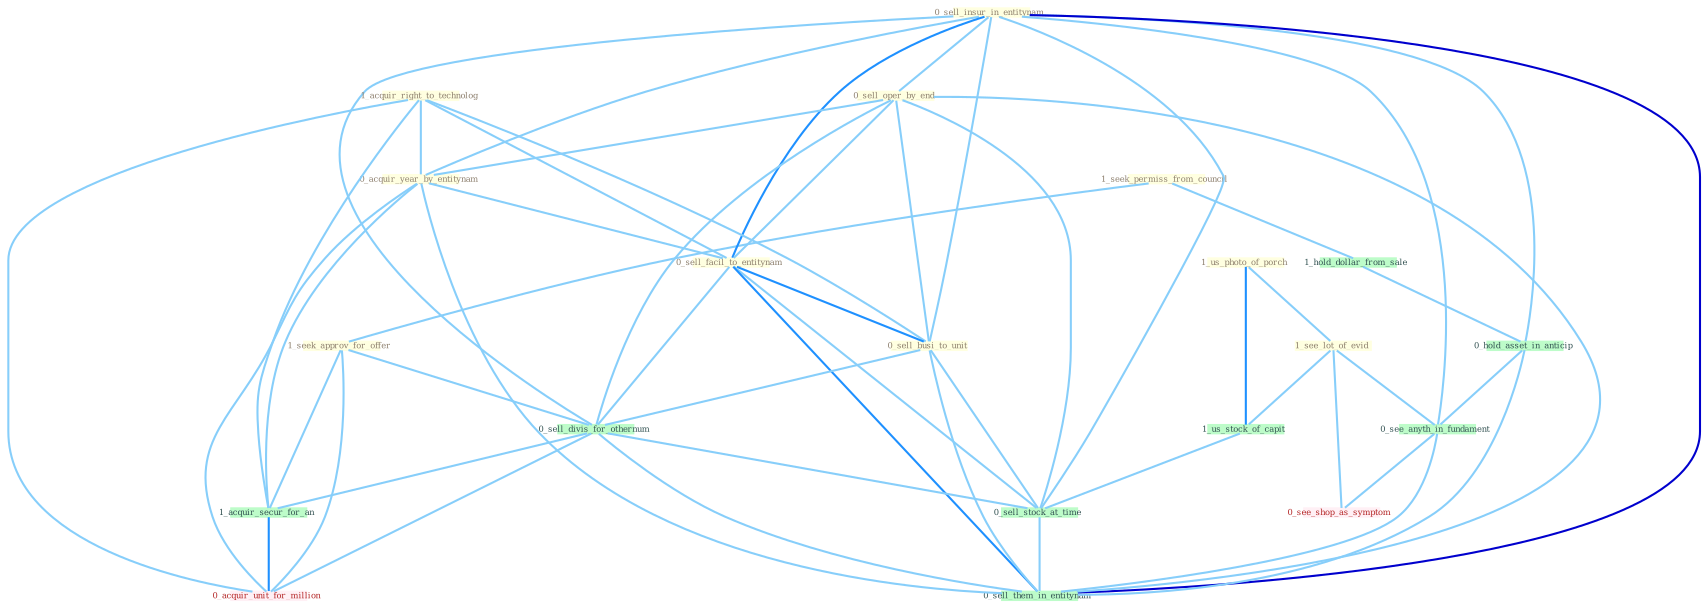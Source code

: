 Graph G{ 
    node
    [shape=polygon,style=filled,width=.5,height=.06,color="#BDFCC9",fixedsize=true,fontsize=4,
    fontcolor="#2f4f4f"];
    {node
    [color="#ffffe0", fontcolor="#8b7d6b"] "1_seek_permiss_from_council " "0_sell_insur_in_entitynam " "0_sell_oper_by_end " "1_acquir_right_to_technolog " "1_us_photo_of_porch " "1_see_lot_of_evid " "1_seek_approv_for_offer " "0_acquir_year_by_entitynam " "0_sell_facil_to_entitynam " "0_sell_busi_to_unit "}
{node [color="#fff0f5", fontcolor="#b22222"] "0_acquir_unit_for_million " "0_see_shop_as_symptom "}
edge [color="#B0E2FF"];

	"1_seek_permiss_from_council " -- "1_seek_approv_for_offer " [w="1", color="#87cefa" ];
	"1_seek_permiss_from_council " -- "1_hold_dollar_from_sale " [w="1", color="#87cefa" ];
	"0_sell_insur_in_entitynam " -- "0_sell_oper_by_end " [w="1", color="#87cefa" ];
	"0_sell_insur_in_entitynam " -- "0_acquir_year_by_entitynam " [w="1", color="#87cefa" ];
	"0_sell_insur_in_entitynam " -- "0_sell_facil_to_entitynam " [w="2", color="#1e90ff" , len=0.8];
	"0_sell_insur_in_entitynam " -- "0_sell_busi_to_unit " [w="1", color="#87cefa" ];
	"0_sell_insur_in_entitynam " -- "0_sell_divis_for_othernum " [w="1", color="#87cefa" ];
	"0_sell_insur_in_entitynam " -- "0_hold_asset_in_anticip " [w="1", color="#87cefa" ];
	"0_sell_insur_in_entitynam " -- "0_sell_stock_at_time " [w="1", color="#87cefa" ];
	"0_sell_insur_in_entitynam " -- "0_see_anyth_in_fundament " [w="1", color="#87cefa" ];
	"0_sell_insur_in_entitynam " -- "0_sell_them_in_entitynam " [w="3", color="#0000cd" , len=0.6];
	"0_sell_oper_by_end " -- "0_acquir_year_by_entitynam " [w="1", color="#87cefa" ];
	"0_sell_oper_by_end " -- "0_sell_facil_to_entitynam " [w="1", color="#87cefa" ];
	"0_sell_oper_by_end " -- "0_sell_busi_to_unit " [w="1", color="#87cefa" ];
	"0_sell_oper_by_end " -- "0_sell_divis_for_othernum " [w="1", color="#87cefa" ];
	"0_sell_oper_by_end " -- "0_sell_stock_at_time " [w="1", color="#87cefa" ];
	"0_sell_oper_by_end " -- "0_sell_them_in_entitynam " [w="1", color="#87cefa" ];
	"1_acquir_right_to_technolog " -- "0_acquir_year_by_entitynam " [w="1", color="#87cefa" ];
	"1_acquir_right_to_technolog " -- "0_sell_facil_to_entitynam " [w="1", color="#87cefa" ];
	"1_acquir_right_to_technolog " -- "0_sell_busi_to_unit " [w="1", color="#87cefa" ];
	"1_acquir_right_to_technolog " -- "1_acquir_secur_for_an " [w="1", color="#87cefa" ];
	"1_acquir_right_to_technolog " -- "0_acquir_unit_for_million " [w="1", color="#87cefa" ];
	"1_us_photo_of_porch " -- "1_see_lot_of_evid " [w="1", color="#87cefa" ];
	"1_us_photo_of_porch " -- "1_us_stock_of_capit " [w="2", color="#1e90ff" , len=0.8];
	"1_see_lot_of_evid " -- "1_us_stock_of_capit " [w="1", color="#87cefa" ];
	"1_see_lot_of_evid " -- "0_see_anyth_in_fundament " [w="1", color="#87cefa" ];
	"1_see_lot_of_evid " -- "0_see_shop_as_symptom " [w="1", color="#87cefa" ];
	"1_seek_approv_for_offer " -- "0_sell_divis_for_othernum " [w="1", color="#87cefa" ];
	"1_seek_approv_for_offer " -- "1_acquir_secur_for_an " [w="1", color="#87cefa" ];
	"1_seek_approv_for_offer " -- "0_acquir_unit_for_million " [w="1", color="#87cefa" ];
	"0_acquir_year_by_entitynam " -- "0_sell_facil_to_entitynam " [w="1", color="#87cefa" ];
	"0_acquir_year_by_entitynam " -- "1_acquir_secur_for_an " [w="1", color="#87cefa" ];
	"0_acquir_year_by_entitynam " -- "0_acquir_unit_for_million " [w="1", color="#87cefa" ];
	"0_acquir_year_by_entitynam " -- "0_sell_them_in_entitynam " [w="1", color="#87cefa" ];
	"0_sell_facil_to_entitynam " -- "0_sell_busi_to_unit " [w="2", color="#1e90ff" , len=0.8];
	"0_sell_facil_to_entitynam " -- "0_sell_divis_for_othernum " [w="1", color="#87cefa" ];
	"0_sell_facil_to_entitynam " -- "0_sell_stock_at_time " [w="1", color="#87cefa" ];
	"0_sell_facil_to_entitynam " -- "0_sell_them_in_entitynam " [w="2", color="#1e90ff" , len=0.8];
	"0_sell_busi_to_unit " -- "0_sell_divis_for_othernum " [w="1", color="#87cefa" ];
	"0_sell_busi_to_unit " -- "0_sell_stock_at_time " [w="1", color="#87cefa" ];
	"0_sell_busi_to_unit " -- "0_sell_them_in_entitynam " [w="1", color="#87cefa" ];
	"0_sell_divis_for_othernum " -- "1_acquir_secur_for_an " [w="1", color="#87cefa" ];
	"0_sell_divis_for_othernum " -- "0_sell_stock_at_time " [w="1", color="#87cefa" ];
	"0_sell_divis_for_othernum " -- "0_acquir_unit_for_million " [w="1", color="#87cefa" ];
	"0_sell_divis_for_othernum " -- "0_sell_them_in_entitynam " [w="1", color="#87cefa" ];
	"1_acquir_secur_for_an " -- "0_acquir_unit_for_million " [w="2", color="#1e90ff" , len=0.8];
	"1_us_stock_of_capit " -- "0_sell_stock_at_time " [w="1", color="#87cefa" ];
	"1_hold_dollar_from_sale " -- "0_hold_asset_in_anticip " [w="1", color="#87cefa" ];
	"0_hold_asset_in_anticip " -- "0_see_anyth_in_fundament " [w="1", color="#87cefa" ];
	"0_hold_asset_in_anticip " -- "0_sell_them_in_entitynam " [w="1", color="#87cefa" ];
	"0_sell_stock_at_time " -- "0_sell_them_in_entitynam " [w="1", color="#87cefa" ];
	"0_see_anyth_in_fundament " -- "0_see_shop_as_symptom " [w="1", color="#87cefa" ];
	"0_see_anyth_in_fundament " -- "0_sell_them_in_entitynam " [w="1", color="#87cefa" ];
}
